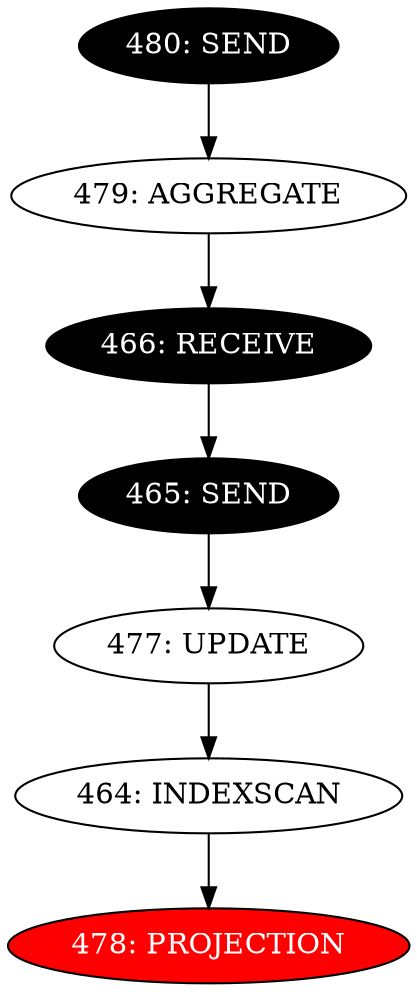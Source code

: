 digraph name {
464 [label="464: INDEXSCAN" ];
464 -> 478;
478 [label="478: PROJECTION" fontcolor="white" style="filled" fillcolor="red"];
477 [label="477: UPDATE" ];
477 -> 464;
465 [label="465: SEND" fontcolor="white" style="filled" fillcolor="black"];
465 -> 477;
466 [label="466: RECEIVE" fontcolor="white" style="filled" fillcolor="black"];
466 -> 465;
479 [label="479: AGGREGATE" ];
479 -> 466;
480 [label="480: SEND" fontcolor="white" style="filled" fillcolor="black"];
480 -> 479;

}

